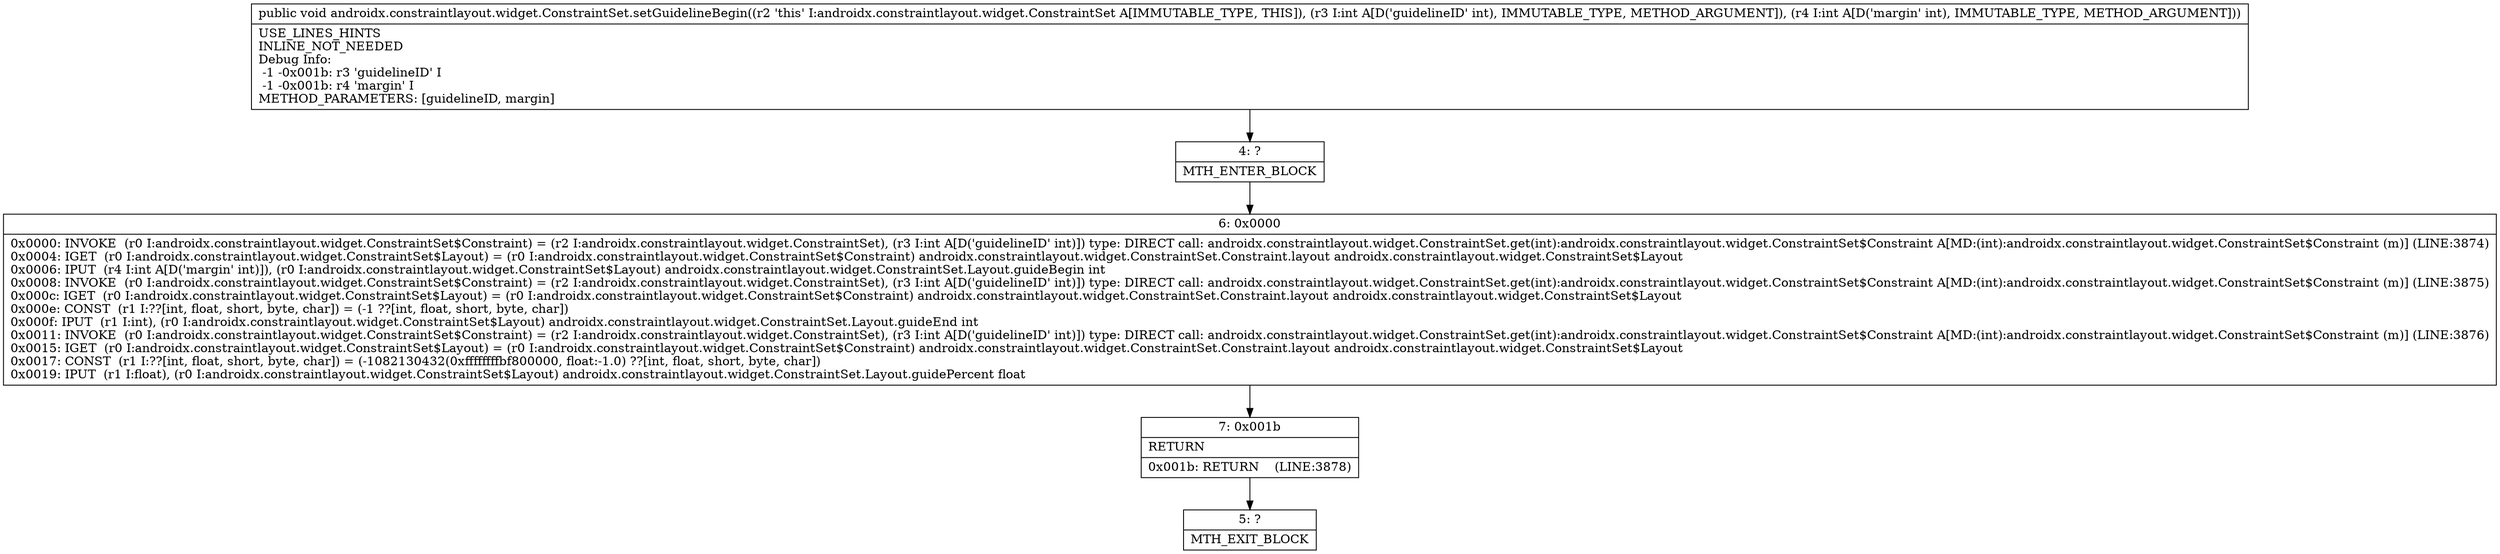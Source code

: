 digraph "CFG forandroidx.constraintlayout.widget.ConstraintSet.setGuidelineBegin(II)V" {
Node_4 [shape=record,label="{4\:\ ?|MTH_ENTER_BLOCK\l}"];
Node_6 [shape=record,label="{6\:\ 0x0000|0x0000: INVOKE  (r0 I:androidx.constraintlayout.widget.ConstraintSet$Constraint) = (r2 I:androidx.constraintlayout.widget.ConstraintSet), (r3 I:int A[D('guidelineID' int)]) type: DIRECT call: androidx.constraintlayout.widget.ConstraintSet.get(int):androidx.constraintlayout.widget.ConstraintSet$Constraint A[MD:(int):androidx.constraintlayout.widget.ConstraintSet$Constraint (m)] (LINE:3874)\l0x0004: IGET  (r0 I:androidx.constraintlayout.widget.ConstraintSet$Layout) = (r0 I:androidx.constraintlayout.widget.ConstraintSet$Constraint) androidx.constraintlayout.widget.ConstraintSet.Constraint.layout androidx.constraintlayout.widget.ConstraintSet$Layout \l0x0006: IPUT  (r4 I:int A[D('margin' int)]), (r0 I:androidx.constraintlayout.widget.ConstraintSet$Layout) androidx.constraintlayout.widget.ConstraintSet.Layout.guideBegin int \l0x0008: INVOKE  (r0 I:androidx.constraintlayout.widget.ConstraintSet$Constraint) = (r2 I:androidx.constraintlayout.widget.ConstraintSet), (r3 I:int A[D('guidelineID' int)]) type: DIRECT call: androidx.constraintlayout.widget.ConstraintSet.get(int):androidx.constraintlayout.widget.ConstraintSet$Constraint A[MD:(int):androidx.constraintlayout.widget.ConstraintSet$Constraint (m)] (LINE:3875)\l0x000c: IGET  (r0 I:androidx.constraintlayout.widget.ConstraintSet$Layout) = (r0 I:androidx.constraintlayout.widget.ConstraintSet$Constraint) androidx.constraintlayout.widget.ConstraintSet.Constraint.layout androidx.constraintlayout.widget.ConstraintSet$Layout \l0x000e: CONST  (r1 I:??[int, float, short, byte, char]) = (\-1 ??[int, float, short, byte, char]) \l0x000f: IPUT  (r1 I:int), (r0 I:androidx.constraintlayout.widget.ConstraintSet$Layout) androidx.constraintlayout.widget.ConstraintSet.Layout.guideEnd int \l0x0011: INVOKE  (r0 I:androidx.constraintlayout.widget.ConstraintSet$Constraint) = (r2 I:androidx.constraintlayout.widget.ConstraintSet), (r3 I:int A[D('guidelineID' int)]) type: DIRECT call: androidx.constraintlayout.widget.ConstraintSet.get(int):androidx.constraintlayout.widget.ConstraintSet$Constraint A[MD:(int):androidx.constraintlayout.widget.ConstraintSet$Constraint (m)] (LINE:3876)\l0x0015: IGET  (r0 I:androidx.constraintlayout.widget.ConstraintSet$Layout) = (r0 I:androidx.constraintlayout.widget.ConstraintSet$Constraint) androidx.constraintlayout.widget.ConstraintSet.Constraint.layout androidx.constraintlayout.widget.ConstraintSet$Layout \l0x0017: CONST  (r1 I:??[int, float, short, byte, char]) = (\-1082130432(0xffffffffbf800000, float:\-1.0) ??[int, float, short, byte, char]) \l0x0019: IPUT  (r1 I:float), (r0 I:androidx.constraintlayout.widget.ConstraintSet$Layout) androidx.constraintlayout.widget.ConstraintSet.Layout.guidePercent float \l}"];
Node_7 [shape=record,label="{7\:\ 0x001b|RETURN\l|0x001b: RETURN    (LINE:3878)\l}"];
Node_5 [shape=record,label="{5\:\ ?|MTH_EXIT_BLOCK\l}"];
MethodNode[shape=record,label="{public void androidx.constraintlayout.widget.ConstraintSet.setGuidelineBegin((r2 'this' I:androidx.constraintlayout.widget.ConstraintSet A[IMMUTABLE_TYPE, THIS]), (r3 I:int A[D('guidelineID' int), IMMUTABLE_TYPE, METHOD_ARGUMENT]), (r4 I:int A[D('margin' int), IMMUTABLE_TYPE, METHOD_ARGUMENT]))  | USE_LINES_HINTS\lINLINE_NOT_NEEDED\lDebug Info:\l  \-1 \-0x001b: r3 'guidelineID' I\l  \-1 \-0x001b: r4 'margin' I\lMETHOD_PARAMETERS: [guidelineID, margin]\l}"];
MethodNode -> Node_4;Node_4 -> Node_6;
Node_6 -> Node_7;
Node_7 -> Node_5;
}


